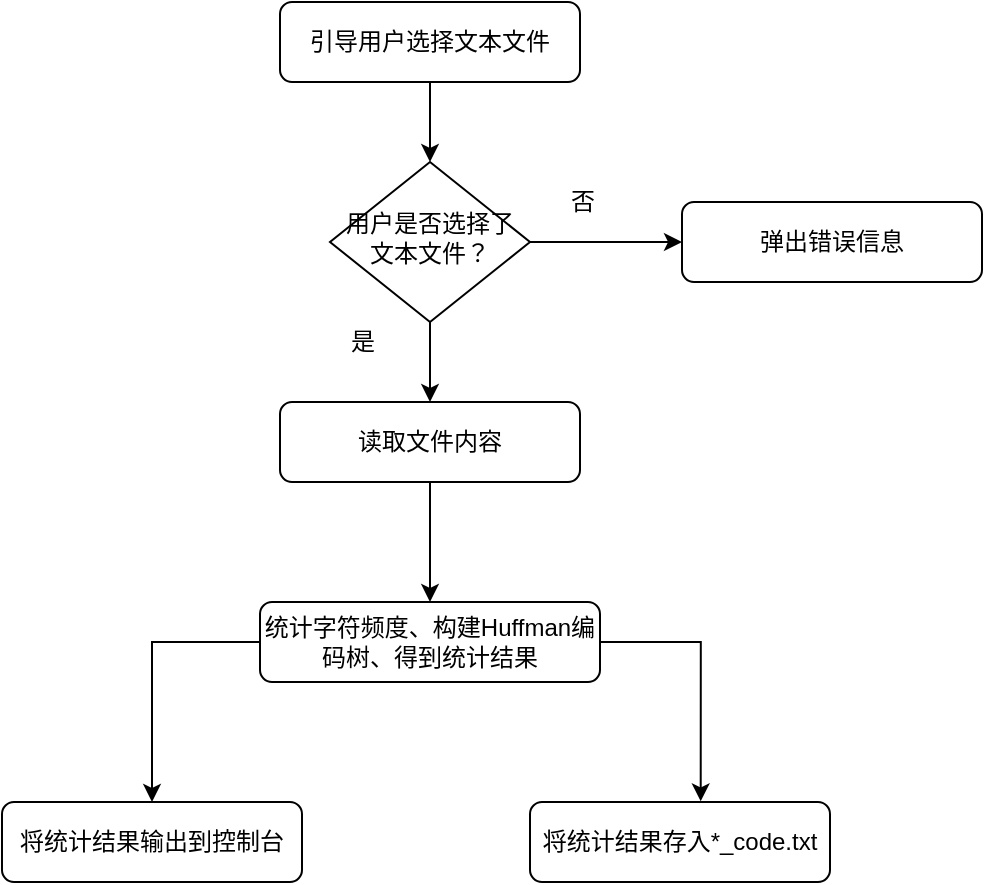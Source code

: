 <mxfile version="15.2.7" type="device"><diagram id="C5RBs43oDa-KdzZeNtuy" name="Page-1"><mxGraphModel dx="928" dy="688" grid="1" gridSize="10" guides="0" tooltips="1" connect="1" arrows="1" fold="1" page="1" pageScale="1" pageWidth="827" pageHeight="1169" math="0" shadow="0"><root><mxCell id="WIyWlLk6GJQsqaUBKTNV-0"/><mxCell id="WIyWlLk6GJQsqaUBKTNV-1" parent="WIyWlLk6GJQsqaUBKTNV-0"/><mxCell id="Tbuy88qhN5G8_59TeEw7-5" style="edgeStyle=orthogonalEdgeStyle;rounded=0;orthogonalLoop=1;jettySize=auto;html=1;exitX=0.5;exitY=1;exitDx=0;exitDy=0;entryX=0.5;entryY=0;entryDx=0;entryDy=0;" parent="WIyWlLk6GJQsqaUBKTNV-1" source="WIyWlLk6GJQsqaUBKTNV-3" target="WIyWlLk6GJQsqaUBKTNV-6" edge="1"><mxGeometry relative="1" as="geometry"/></mxCell><mxCell id="WIyWlLk6GJQsqaUBKTNV-3" value="引导用户选择文本文件" style="rounded=1;whiteSpace=wrap;html=1;fontSize=12;glass=0;strokeWidth=1;shadow=0;" parent="WIyWlLk6GJQsqaUBKTNV-1" vertex="1"><mxGeometry x="339" y="80" width="150" height="40" as="geometry"/></mxCell><mxCell id="Tbuy88qhN5G8_59TeEw7-6" style="edgeStyle=orthogonalEdgeStyle;rounded=0;orthogonalLoop=1;jettySize=auto;html=1;exitX=1;exitY=0.5;exitDx=0;exitDy=0;" parent="WIyWlLk6GJQsqaUBKTNV-1" source="WIyWlLk6GJQsqaUBKTNV-6" target="Tbuy88qhN5G8_59TeEw7-0" edge="1"><mxGeometry relative="1" as="geometry"/></mxCell><mxCell id="Tbuy88qhN5G8_59TeEw7-7" style="edgeStyle=orthogonalEdgeStyle;rounded=0;orthogonalLoop=1;jettySize=auto;html=1;exitX=0.5;exitY=1;exitDx=0;exitDy=0;entryX=0.5;entryY=0;entryDx=0;entryDy=0;" parent="WIyWlLk6GJQsqaUBKTNV-1" source="WIyWlLk6GJQsqaUBKTNV-6" target="Tbuy88qhN5G8_59TeEw7-1" edge="1"><mxGeometry relative="1" as="geometry"/></mxCell><mxCell id="WIyWlLk6GJQsqaUBKTNV-6" value="用户是否选择了文本文件？" style="rhombus;whiteSpace=wrap;html=1;shadow=0;fontFamily=Helvetica;fontSize=12;align=center;strokeWidth=1;spacing=6;spacingTop=-4;" parent="WIyWlLk6GJQsqaUBKTNV-1" vertex="1"><mxGeometry x="364" y="160" width="100" height="80" as="geometry"/></mxCell><mxCell id="Tbuy88qhN5G8_59TeEw7-0" value="弹出错误信息" style="rounded=1;whiteSpace=wrap;html=1;fontSize=12;glass=0;strokeWidth=1;shadow=0;" parent="WIyWlLk6GJQsqaUBKTNV-1" vertex="1"><mxGeometry x="540" y="180" width="150" height="40" as="geometry"/></mxCell><mxCell id="Tbuy88qhN5G8_59TeEw7-8" style="edgeStyle=orthogonalEdgeStyle;rounded=0;orthogonalLoop=1;jettySize=auto;html=1;exitX=0.5;exitY=1;exitDx=0;exitDy=0;entryX=0.5;entryY=0;entryDx=0;entryDy=0;" parent="WIyWlLk6GJQsqaUBKTNV-1" source="Tbuy88qhN5G8_59TeEw7-1" target="Tbuy88qhN5G8_59TeEw7-2" edge="1"><mxGeometry relative="1" as="geometry"/></mxCell><mxCell id="Tbuy88qhN5G8_59TeEw7-1" value="读取文件内容" style="rounded=1;whiteSpace=wrap;html=1;fontSize=12;glass=0;strokeWidth=1;shadow=0;" parent="WIyWlLk6GJQsqaUBKTNV-1" vertex="1"><mxGeometry x="339" y="280" width="150" height="40" as="geometry"/></mxCell><mxCell id="Tbuy88qhN5G8_59TeEw7-9" style="edgeStyle=orthogonalEdgeStyle;rounded=0;orthogonalLoop=1;jettySize=auto;html=1;exitX=0;exitY=0.5;exitDx=0;exitDy=0;entryX=0.5;entryY=0;entryDx=0;entryDy=0;" parent="WIyWlLk6GJQsqaUBKTNV-1" source="Tbuy88qhN5G8_59TeEw7-2" target="Tbuy88qhN5G8_59TeEw7-3" edge="1"><mxGeometry relative="1" as="geometry"/></mxCell><mxCell id="Tbuy88qhN5G8_59TeEw7-12" style="edgeStyle=orthogonalEdgeStyle;rounded=0;orthogonalLoop=1;jettySize=auto;html=1;exitX=1;exitY=0.5;exitDx=0;exitDy=0;entryX=0.569;entryY=-0.008;entryDx=0;entryDy=0;entryPerimeter=0;" parent="WIyWlLk6GJQsqaUBKTNV-1" source="Tbuy88qhN5G8_59TeEw7-2" target="Tbuy88qhN5G8_59TeEw7-4" edge="1"><mxGeometry relative="1" as="geometry"/></mxCell><mxCell id="Tbuy88qhN5G8_59TeEw7-2" value="统计字符频度、构建Huffman编码树、得到统计结果" style="rounded=1;whiteSpace=wrap;html=1;fontSize=12;glass=0;strokeWidth=1;shadow=0;" parent="WIyWlLk6GJQsqaUBKTNV-1" vertex="1"><mxGeometry x="329" y="380" width="170" height="40" as="geometry"/></mxCell><mxCell id="Tbuy88qhN5G8_59TeEw7-3" value="将统计结果输出到控制台" style="rounded=1;whiteSpace=wrap;html=1;fontSize=12;glass=0;strokeWidth=1;shadow=0;" parent="WIyWlLk6GJQsqaUBKTNV-1" vertex="1"><mxGeometry x="200" y="480" width="150" height="40" as="geometry"/></mxCell><mxCell id="Tbuy88qhN5G8_59TeEw7-4" value="将统计结果存入*_code.txt" style="rounded=1;whiteSpace=wrap;html=1;fontSize=12;glass=0;strokeWidth=1;shadow=0;" parent="WIyWlLk6GJQsqaUBKTNV-1" vertex="1"><mxGeometry x="464" y="480" width="150" height="40" as="geometry"/></mxCell><mxCell id="HXUjTrBlqjYqdmV6CVZH-1" value="否" style="text;html=1;align=center;verticalAlign=middle;resizable=0;points=[];autosize=1;strokeColor=none;fillColor=none;" vertex="1" parent="WIyWlLk6GJQsqaUBKTNV-1"><mxGeometry x="475" y="170" width="30" height="20" as="geometry"/></mxCell><mxCell id="HXUjTrBlqjYqdmV6CVZH-2" value="是" style="text;html=1;align=center;verticalAlign=middle;resizable=0;points=[];autosize=1;strokeColor=none;fillColor=none;" vertex="1" parent="WIyWlLk6GJQsqaUBKTNV-1"><mxGeometry x="365" y="240" width="30" height="20" as="geometry"/></mxCell></root></mxGraphModel></diagram></mxfile>
